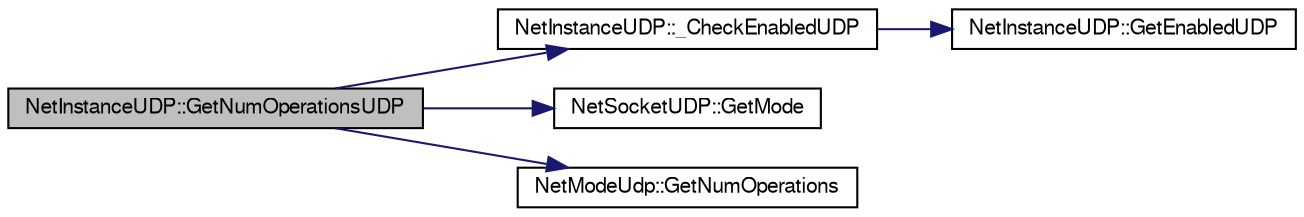 digraph G
{
  edge [fontname="FreeSans",fontsize="10",labelfontname="FreeSans",labelfontsize="10"];
  node [fontname="FreeSans",fontsize="10",shape=record];
  rankdir=LR;
  Node1 [label="NetInstanceUDP::GetNumOperationsUDP",height=0.2,width=0.4,color="black", fillcolor="grey75", style="filled" fontcolor="black"];
  Node1 -> Node2 [color="midnightblue",fontsize="10",style="solid",fontname="FreeSans"];
  Node2 [label="NetInstanceUDP::_CheckEnabledUDP",height=0.2,width=0.4,color="black", fillcolor="white", style="filled",URL="$class_net_instance_u_d_p.html#af52af434d79a7cabd8bf2874a817870a"];
  Node2 -> Node3 [color="midnightblue",fontsize="10",style="solid",fontname="FreeSans"];
  Node3 [label="NetInstanceUDP::GetEnabledUDP",height=0.2,width=0.4,color="black", fillcolor="white", style="filled",URL="$class_net_instance_u_d_p.html#a0b6d789a0d44bc02a8661dcfc0f62ff6"];
  Node1 -> Node4 [color="midnightblue",fontsize="10",style="solid",fontname="FreeSans"];
  Node4 [label="NetSocketUDP::GetMode",height=0.2,width=0.4,color="black", fillcolor="white", style="filled",URL="$class_net_socket_u_d_p.html#a22f09fe0a87137338204d30fdbe902b8"];
  Node1 -> Node5 [color="midnightblue",fontsize="10",style="solid",fontname="FreeSans"];
  Node5 [label="NetModeUdp::GetNumOperations",height=0.2,width=0.4,color="black", fillcolor="white", style="filled",URL="$class_net_mode_udp.html#a36a62c7bf9df7c7d7f2a3ad5cfb79b42"];
}
